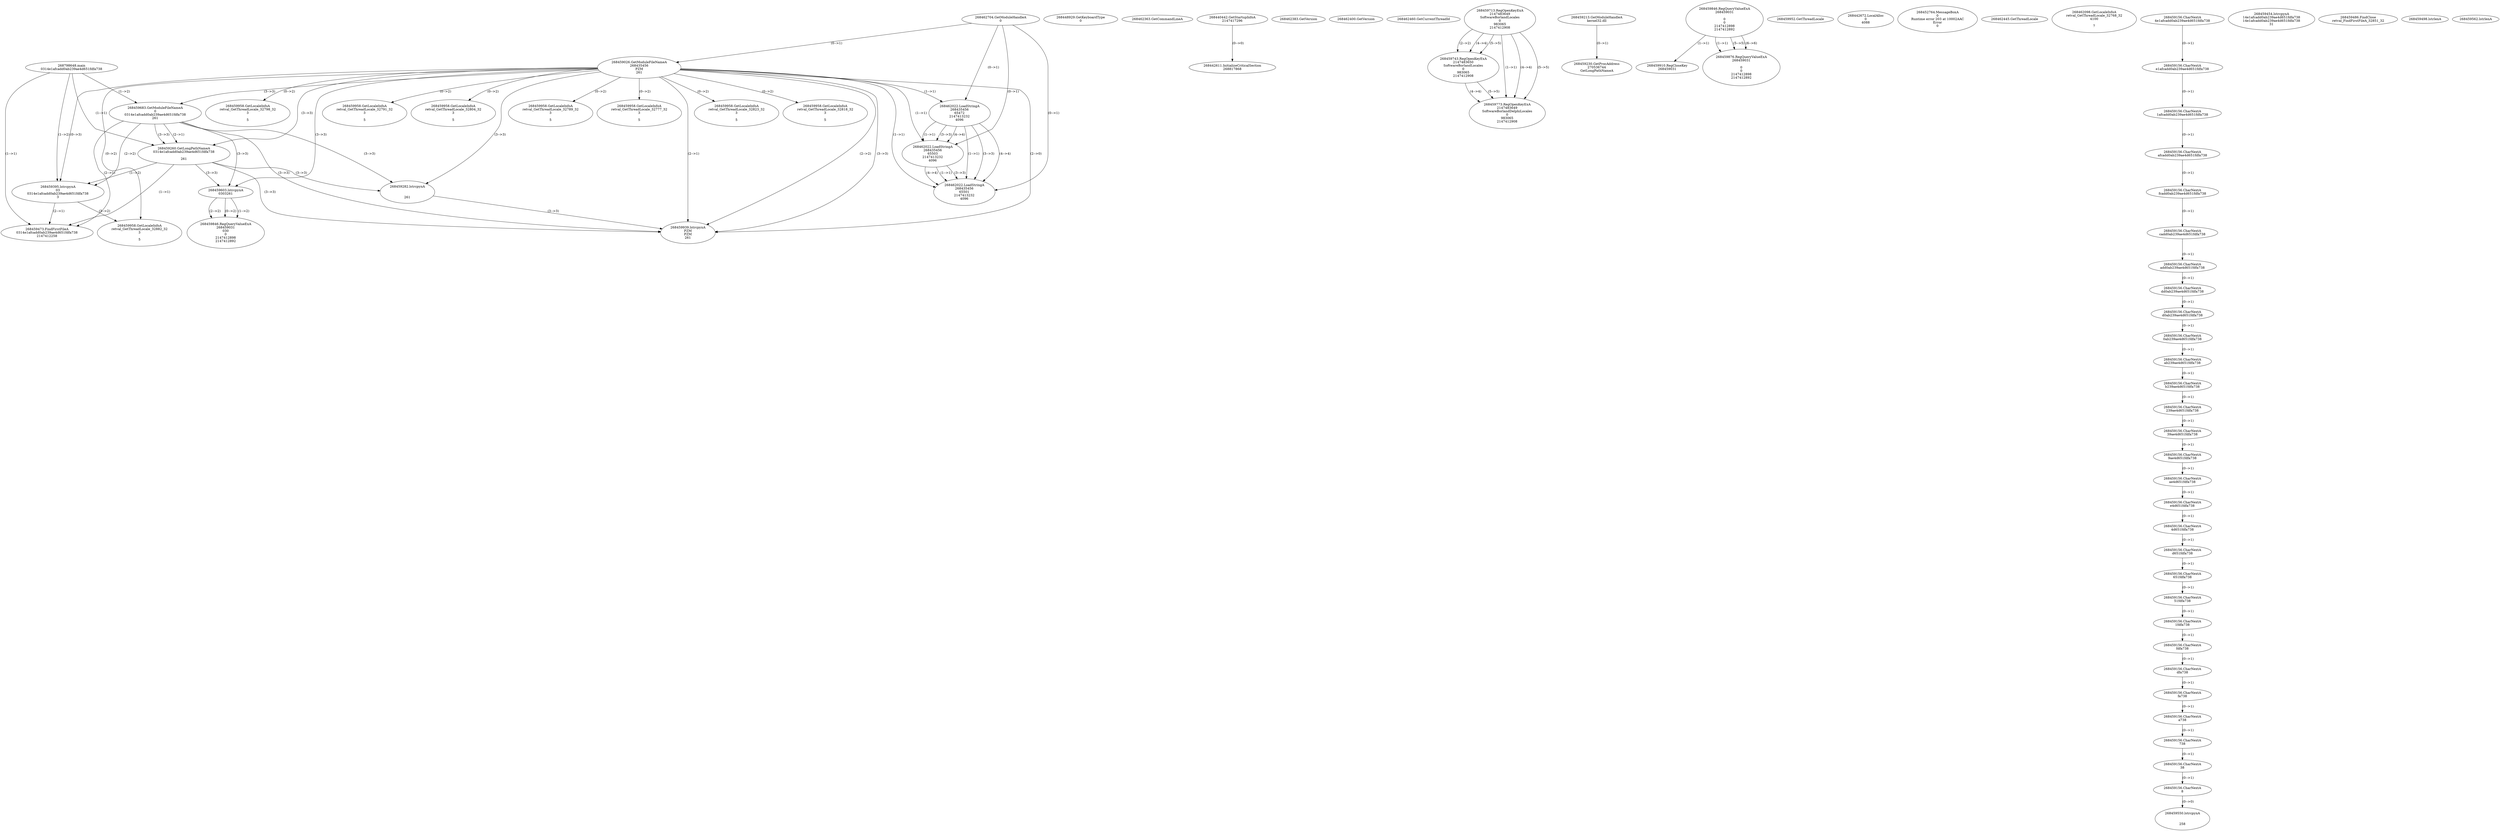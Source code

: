 // Global SCDG with merge call
digraph {
	0 [label="268798648.main
0314e1afcadd0ab239ae4d651fdfa738"]
	1 [label="268462704.GetModuleHandleA
0"]
	2 [label="268448929.GetKeyboardType
0"]
	3 [label="268462363.GetCommandLineA
"]
	4 [label="268440442.GetStartupInfoA
2147417296"]
	5 [label="268462383.GetVersion
"]
	6 [label="268462400.GetVersion
"]
	7 [label="268462460.GetCurrentThreadId
"]
	8 [label="268459026.GetModuleFileNameA
268435456
PZM
261"]
	1 -> 8 [label="(0-->1)"]
	9 [label="268459683.GetModuleFileNameA
0
0314e1afcadd0ab239ae4d651fdfa738
261"]
	0 -> 9 [label="(1-->2)"]
	8 -> 9 [label="(3-->3)"]
	10 [label="268459713.RegOpenKeyExA
2147483649
Software\Borland\Locales
0
983065
2147412908"]
	11 [label="268459743.RegOpenKeyExA
2147483650
Software\Borland\Locales
0
983065
2147412908"]
	10 -> 11 [label="(2-->2)"]
	10 -> 11 [label="(4-->4)"]
	10 -> 11 [label="(5-->5)"]
	12 [label="268459773.RegOpenKeyExA
2147483649
Software\Borland\Delphi\Locales
0
983065
2147412908"]
	10 -> 12 [label="(1-->1)"]
	10 -> 12 [label="(4-->4)"]
	11 -> 12 [label="(4-->4)"]
	10 -> 12 [label="(5-->5)"]
	11 -> 12 [label="(5-->5)"]
	13 [label="268459213.GetModuleHandleA
kernel32.dll"]
	14 [label="268459230.GetProcAddress
270536744
GetLongPathNameA"]
	13 -> 14 [label="(0-->1)"]
	15 [label="268459260.GetLongPathNameA
0314e1afcadd0ab239ae4d651fdfa738

261"]
	0 -> 15 [label="(1-->1)"]
	9 -> 15 [label="(2-->1)"]
	8 -> 15 [label="(3-->3)"]
	9 -> 15 [label="(3-->3)"]
	16 [label="268459282.lstrcpynA


261"]
	8 -> 16 [label="(3-->3)"]
	9 -> 16 [label="(3-->3)"]
	15 -> 16 [label="(3-->3)"]
	17 [label="268459846.RegQueryValueExA
268459031

0
0
2147412898
2147412892"]
	18 [label="268459910.RegCloseKey
268459031"]
	17 -> 18 [label="(1-->1)"]
	19 [label="268459939.lstrcpynA
PZM
PZM
261"]
	8 -> 19 [label="(2-->1)"]
	8 -> 19 [label="(2-->2)"]
	8 -> 19 [label="(3-->3)"]
	9 -> 19 [label="(3-->3)"]
	15 -> 19 [label="(3-->3)"]
	16 -> 19 [label="(3-->3)"]
	8 -> 19 [label="(2-->0)"]
	20 [label="268459952.GetThreadLocale
"]
	21 [label="268459958.GetLocaleInfoA
retval_GetThreadLocale_32798_32
3

5"]
	8 -> 21 [label="(0-->2)"]
	22 [label="268462022.LoadStringA
268435456
65472
2147413232
4096"]
	1 -> 22 [label="(0-->1)"]
	8 -> 22 [label="(1-->1)"]
	23 [label="268462022.LoadStringA
268435456
65503
2147413232
4096"]
	1 -> 23 [label="(0-->1)"]
	8 -> 23 [label="(1-->1)"]
	22 -> 23 [label="(1-->1)"]
	22 -> 23 [label="(3-->3)"]
	22 -> 23 [label="(4-->4)"]
	24 [label="268442611.InitializeCriticalSection
268817868"]
	4 -> 24 [label="(0-->0)"]
	25 [label="268442672.LocalAlloc
0
4088"]
	26 [label="268452764.MessageBoxA
0
Runtime error 203 at 10002AAC
Error
0"]
	27 [label="268462445.GetThreadLocale
"]
	28 [label="268462098.GetLocaleInfoA
retval_GetThreadLocale_32768_32
4100

7"]
	29 [label="268459395.lstrcpynA
03
0314e1afcadd0ab239ae4d651fdfa738
3"]
	0 -> 29 [label="(1-->2)"]
	9 -> 29 [label="(2-->2)"]
	15 -> 29 [label="(1-->2)"]
	8 -> 29 [label="(0-->3)"]
	30 [label="268459156.CharNextA
4e1afcadd0ab239ae4d651fdfa738"]
	31 [label="268459156.CharNextA
e1afcadd0ab239ae4d651fdfa738"]
	30 -> 31 [label="(0-->1)"]
	32 [label="268459156.CharNextA
1afcadd0ab239ae4d651fdfa738"]
	31 -> 32 [label="(0-->1)"]
	33 [label="268459156.CharNextA
afcadd0ab239ae4d651fdfa738"]
	32 -> 33 [label="(0-->1)"]
	34 [label="268459156.CharNextA
fcadd0ab239ae4d651fdfa738"]
	33 -> 34 [label="(0-->1)"]
	35 [label="268459156.CharNextA
cadd0ab239ae4d651fdfa738"]
	34 -> 35 [label="(0-->1)"]
	36 [label="268459156.CharNextA
add0ab239ae4d651fdfa738"]
	35 -> 36 [label="(0-->1)"]
	37 [label="268459156.CharNextA
dd0ab239ae4d651fdfa738"]
	36 -> 37 [label="(0-->1)"]
	38 [label="268459156.CharNextA
d0ab239ae4d651fdfa738"]
	37 -> 38 [label="(0-->1)"]
	39 [label="268459156.CharNextA
0ab239ae4d651fdfa738"]
	38 -> 39 [label="(0-->1)"]
	40 [label="268459156.CharNextA
ab239ae4d651fdfa738"]
	39 -> 40 [label="(0-->1)"]
	41 [label="268459156.CharNextA
b239ae4d651fdfa738"]
	40 -> 41 [label="(0-->1)"]
	42 [label="268459156.CharNextA
239ae4d651fdfa738"]
	41 -> 42 [label="(0-->1)"]
	43 [label="268459156.CharNextA
39ae4d651fdfa738"]
	42 -> 43 [label="(0-->1)"]
	44 [label="268459156.CharNextA
9ae4d651fdfa738"]
	43 -> 44 [label="(0-->1)"]
	45 [label="268459156.CharNextA
ae4d651fdfa738"]
	44 -> 45 [label="(0-->1)"]
	46 [label="268459156.CharNextA
e4d651fdfa738"]
	45 -> 46 [label="(0-->1)"]
	47 [label="268459156.CharNextA
4d651fdfa738"]
	46 -> 47 [label="(0-->1)"]
	48 [label="268459156.CharNextA
d651fdfa738"]
	47 -> 48 [label="(0-->1)"]
	49 [label="268459156.CharNextA
651fdfa738"]
	48 -> 49 [label="(0-->1)"]
	50 [label="268459156.CharNextA
51fdfa738"]
	49 -> 50 [label="(0-->1)"]
	51 [label="268459156.CharNextA
1fdfa738"]
	50 -> 51 [label="(0-->1)"]
	52 [label="268459156.CharNextA
fdfa738"]
	51 -> 52 [label="(0-->1)"]
	53 [label="268459156.CharNextA
dfa738"]
	52 -> 53 [label="(0-->1)"]
	54 [label="268459156.CharNextA
fa738"]
	53 -> 54 [label="(0-->1)"]
	55 [label="268459156.CharNextA
a738"]
	54 -> 55 [label="(0-->1)"]
	56 [label="268459156.CharNextA
738"]
	55 -> 56 [label="(0-->1)"]
	57 [label="268459156.CharNextA
38"]
	56 -> 57 [label="(0-->1)"]
	58 [label="268459156.CharNextA
8"]
	57 -> 58 [label="(0-->1)"]
	59 [label="268459454.lstrcpynA
14e1afcadd0ab239ae4d651fdfa738
14e1afcadd0ab239ae4d651fdfa738
31"]
	60 [label="268459473.FindFirstFileA
0314e1afcadd0ab239ae4d651fdfa738
2147412258"]
	0 -> 60 [label="(1-->1)"]
	9 -> 60 [label="(2-->1)"]
	15 -> 60 [label="(1-->1)"]
	29 -> 60 [label="(2-->1)"]
	61 [label="268459486.FindClose
retval_FindFirstFileA_32851_32"]
	62 [label="268459498.lstrlenA
"]
	63 [label="268459550.lstrcpynA


258"]
	58 -> 63 [label="(0-->0)"]
	64 [label="268459562.lstrlenA
"]
	65 [label="268459603.lstrcpynA
03\
03\
261"]
	8 -> 65 [label="(3-->3)"]
	9 -> 65 [label="(3-->3)"]
	15 -> 65 [label="(3-->3)"]
	66 [label="268459846.RegQueryValueExA
268459031
03\
0
0
2147412898
2147412892"]
	65 -> 66 [label="(1-->2)"]
	65 -> 66 [label="(2-->2)"]
	65 -> 66 [label="(0-->2)"]
	67 [label="268459958.GetLocaleInfoA
retval_GetThreadLocale_32882_32
3

5"]
	8 -> 67 [label="(0-->2)"]
	29 -> 67 [label="(3-->2)"]
	68 [label="268459958.GetLocaleInfoA
retval_GetThreadLocale_32791_32
3

5"]
	8 -> 68 [label="(0-->2)"]
	69 [label="268459876.RegQueryValueExA
268459031

0
0
2147412898
2147412892"]
	17 -> 69 [label="(1-->1)"]
	17 -> 69 [label="(5-->5)"]
	17 -> 69 [label="(6-->6)"]
	70 [label="268459958.GetLocaleInfoA
retval_GetThreadLocale_32804_32
3

5"]
	8 -> 70 [label="(0-->2)"]
	71 [label="268462022.LoadStringA
268435456
65501
2147413232
4096"]
	1 -> 71 [label="(0-->1)"]
	8 -> 71 [label="(1-->1)"]
	22 -> 71 [label="(1-->1)"]
	23 -> 71 [label="(1-->1)"]
	22 -> 71 [label="(3-->3)"]
	23 -> 71 [label="(3-->3)"]
	22 -> 71 [label="(4-->4)"]
	23 -> 71 [label="(4-->4)"]
	72 [label="268459958.GetLocaleInfoA
retval_GetThreadLocale_32789_32
3

5"]
	8 -> 72 [label="(0-->2)"]
	73 [label="268459958.GetLocaleInfoA
retval_GetThreadLocale_32777_32
3

5"]
	8 -> 73 [label="(0-->2)"]
	74 [label="268459958.GetLocaleInfoA
retval_GetThreadLocale_32823_32
3

5"]
	8 -> 74 [label="(0-->2)"]
	75 [label="268459958.GetLocaleInfoA
retval_GetThreadLocale_32818_32
3

5"]
	8 -> 75 [label="(0-->2)"]
}
